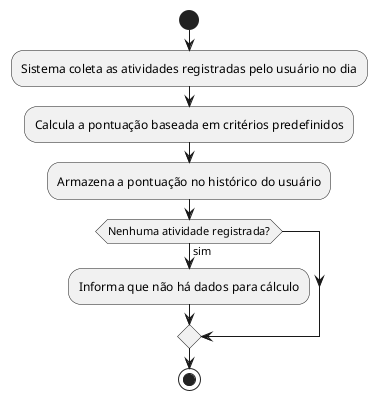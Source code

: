 @startuml Calcular Pontuação
start
:Sistema coleta as atividades registradas pelo usuário no dia;
:Calcula a pontuação baseada em critérios predefinidos;
:Armazena a pontuação no histórico do usuário;

if (Nenhuma atividade registrada?) then (sim)
  :Informa que não há dados para cálculo;
endif

stop
@enduml
